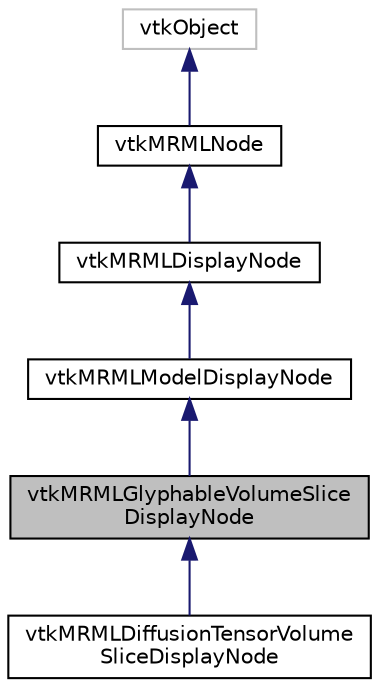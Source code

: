 digraph "vtkMRMLGlyphableVolumeSliceDisplayNode"
{
  bgcolor="transparent";
  edge [fontname="Helvetica",fontsize="10",labelfontname="Helvetica",labelfontsize="10"];
  node [fontname="Helvetica",fontsize="10",shape=record];
  Node0 [label="vtkMRMLGlyphableVolumeSlice\lDisplayNode",height=0.2,width=0.4,color="black", fillcolor="grey75", style="filled", fontcolor="black"];
  Node1 -> Node0 [dir="back",color="midnightblue",fontsize="10",style="solid",fontname="Helvetica"];
  Node1 [label="vtkMRMLModelDisplayNode",height=0.2,width=0.4,color="black",URL="$classvtkMRMLModelDisplayNode.html",tooltip="MRML node to represent a display property of 3D surface model. "];
  Node2 -> Node1 [dir="back",color="midnightblue",fontsize="10",style="solid",fontname="Helvetica"];
  Node2 [label="vtkMRMLDisplayNode",height=0.2,width=0.4,color="black",URL="$classvtkMRMLDisplayNode.html",tooltip="Abstract class that contains graphical display properties for displayable nodes. "];
  Node3 -> Node2 [dir="back",color="midnightblue",fontsize="10",style="solid",fontname="Helvetica"];
  Node3 [label="vtkMRMLNode",height=0.2,width=0.4,color="black",URL="$classvtkMRMLNode.html",tooltip="Abstract Superclass for all specific types of MRML nodes. "];
  Node4 -> Node3 [dir="back",color="midnightblue",fontsize="10",style="solid",fontname="Helvetica"];
  Node4 [label="vtkObject",height=0.2,width=0.4,color="grey75"];
  Node0 -> Node5 [dir="back",color="midnightblue",fontsize="10",style="solid",fontname="Helvetica"];
  Node5 [label="vtkMRMLDiffusionTensorVolume\lSliceDisplayNode",height=0.2,width=0.4,color="black",URL="$classvtkMRMLDiffusionTensorVolumeSliceDisplayNode.html",tooltip="MRML node to represent display properties for tractography. "];
}
